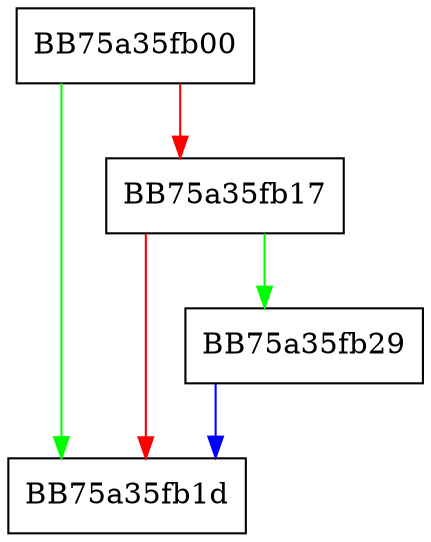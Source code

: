 digraph TDTSigsReady {
  node [shape="box"];
  graph [splines=ortho];
  BB75a35fb00 -> BB75a35fb1d [color="green"];
  BB75a35fb00 -> BB75a35fb17 [color="red"];
  BB75a35fb17 -> BB75a35fb29 [color="green"];
  BB75a35fb17 -> BB75a35fb1d [color="red"];
  BB75a35fb29 -> BB75a35fb1d [color="blue"];
}